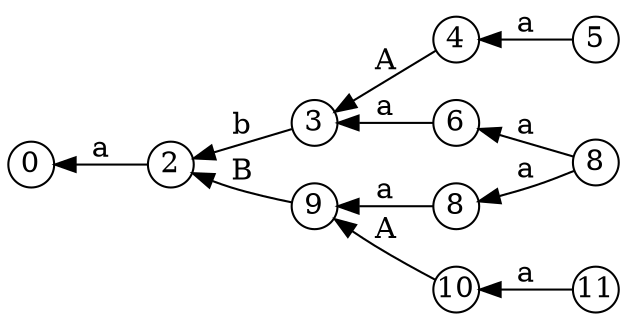 digraph GSS {
    rankdir=RL
    node [shape=circle fixedsize=true width=0.3]
    0
    2 
    2 -> 0 [label="a"]
    3
    3 -> 2 [label="b"]
    9
    9 -> 2 [label="B"]
    4
    6
    8
    10
    4 -> 3 [label="A"]
    6 -> 3 [label="a"]
    8 -> 9 [label="a"]
    10 -> 9 [label="A"]
    5 []
    12 [label="8" ]
    11 []
    5 -> 4 [label="a" ]
    12 -> 6 [label="a" ]
    12 -> 8 [label="a" ]
    11 -> 10 [label="a" ]
    {rank=same; 0}
    {rank=same; 2}
    {rank=same; 3 9}
    {rank=same; 4 6 8 10}
    {rank=same; 5 12 11}
}
